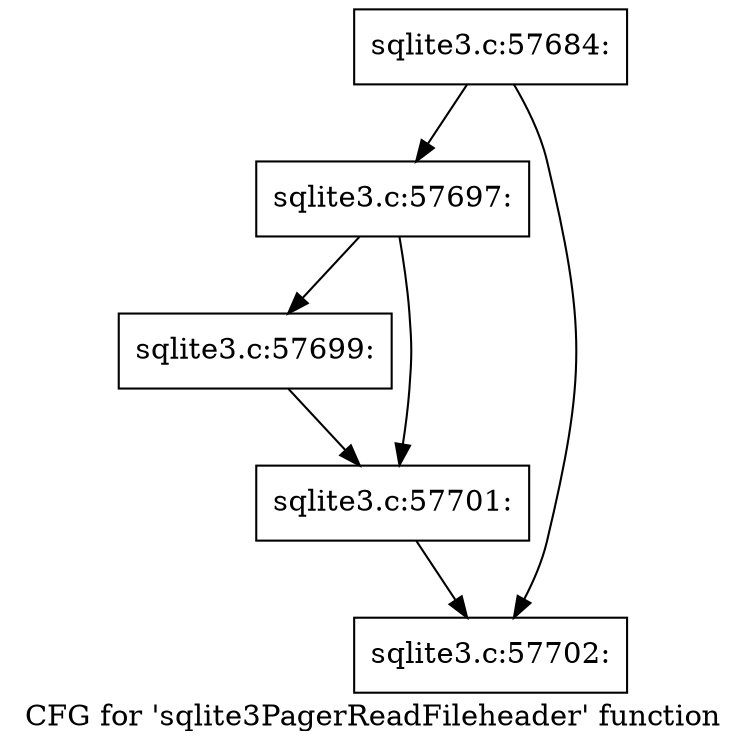 digraph "CFG for 'sqlite3PagerReadFileheader' function" {
	label="CFG for 'sqlite3PagerReadFileheader' function";

	Node0x55c0f764a3d0 [shape=record,label="{sqlite3.c:57684:}"];
	Node0x55c0f764a3d0 -> Node0x55c0f764da40;
	Node0x55c0f764a3d0 -> Node0x55c0f764da90;
	Node0x55c0f764da40 [shape=record,label="{sqlite3.c:57697:}"];
	Node0x55c0f764da40 -> Node0x55c0f764e5c0;
	Node0x55c0f764da40 -> Node0x55c0f764e610;
	Node0x55c0f764e5c0 [shape=record,label="{sqlite3.c:57699:}"];
	Node0x55c0f764e5c0 -> Node0x55c0f764e610;
	Node0x55c0f764e610 [shape=record,label="{sqlite3.c:57701:}"];
	Node0x55c0f764e610 -> Node0x55c0f764da90;
	Node0x55c0f764da90 [shape=record,label="{sqlite3.c:57702:}"];
}
